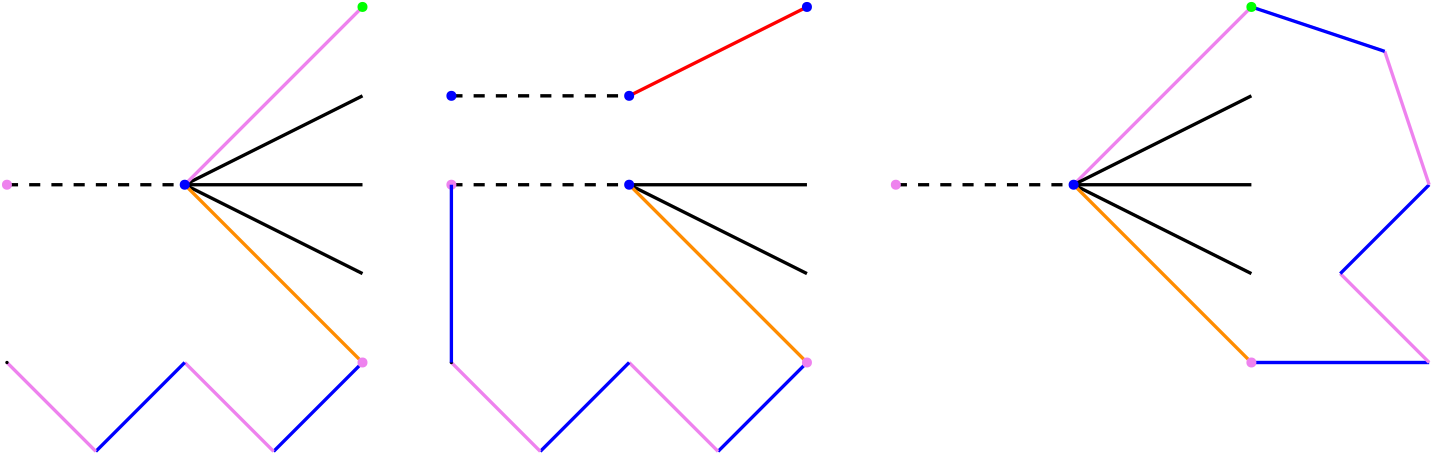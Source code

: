 <?xml version="1.0"?>
<!DOCTYPE ipe SYSTEM "ipe.dtd">
<ipe version="70005" creator="Ipe 7.1.2">
<info created="D:20120205182902" modified="D:20120205213956"/>
<ipestyle name="basic">
<symbol name="arrow/arc(spx)">
<path stroke="sym-stroke" fill="sym-stroke" pen="sym-pen">
0 0 m
-1 0.333 l
-1 -0.333 l
h
</path>
</symbol>
<symbol name="arrow/farc(spx)">
<path stroke="sym-stroke" fill="white" pen="sym-pen">
0 0 m
-1 0.333 l
-1 -0.333 l
h
</path>
</symbol>
<symbol name="mark/circle(sx)" transformations="translations">
<path fill="sym-stroke">
0.6 0 0 0.6 0 0 e
0.4 0 0 0.4 0 0 e
</path>
</symbol>
<symbol name="mark/disk(sx)" transformations="translations">
<path fill="sym-stroke">
0.6 0 0 0.6 0 0 e
</path>
</symbol>
<symbol name="mark/fdisk(sfx)" transformations="translations">
<group>
<path fill="sym-fill">
0.5 0 0 0.5 0 0 e
</path>
<path fill="sym-stroke" fillrule="eofill">
0.6 0 0 0.6 0 0 e
0.4 0 0 0.4 0 0 e
</path>
</group>
</symbol>
<symbol name="mark/box(sx)" transformations="translations">
<path fill="sym-stroke" fillrule="eofill">
-0.6 -0.6 m
0.6 -0.6 l
0.6 0.6 l
-0.6 0.6 l
h
-0.4 -0.4 m
0.4 -0.4 l
0.4 0.4 l
-0.4 0.4 l
h
</path>
</symbol>
<symbol name="mark/square(sx)" transformations="translations">
<path fill="sym-stroke">
-0.6 -0.6 m
0.6 -0.6 l
0.6 0.6 l
-0.6 0.6 l
h
</path>
</symbol>
<symbol name="mark/fsquare(sfx)" transformations="translations">
<group>
<path fill="sym-fill">
-0.5 -0.5 m
0.5 -0.5 l
0.5 0.5 l
-0.5 0.5 l
h
</path>
<path fill="sym-stroke" fillrule="eofill">
-0.6 -0.6 m
0.6 -0.6 l
0.6 0.6 l
-0.6 0.6 l
h
-0.4 -0.4 m
0.4 -0.4 l
0.4 0.4 l
-0.4 0.4 l
h
</path>
</group>
</symbol>
<symbol name="mark/cross(sx)" transformations="translations">
<group>
<path fill="sym-stroke">
-0.43 -0.57 m
0.57 0.43 l
0.43 0.57 l
-0.57 -0.43 l
h
</path>
<path fill="sym-stroke">
-0.43 0.57 m
0.57 -0.43 l
0.43 -0.57 l
-0.57 0.43 l
h
</path>
</group>
</symbol>
<symbol name="arrow/fnormal(spx)">
<path stroke="sym-stroke" fill="white" pen="sym-pen">
0 0 m
-1 0.333 l
-1 -0.333 l
h
</path>
</symbol>
<symbol name="arrow/pointed(spx)">
<path stroke="sym-stroke" fill="sym-stroke" pen="sym-pen">
0 0 m
-1 0.333 l
-0.8 0 l
-1 -0.333 l
h
</path>
</symbol>
<symbol name="arrow/fpointed(spx)">
<path stroke="sym-stroke" fill="white" pen="sym-pen">
0 0 m
-1 0.333 l
-0.8 0 l
-1 -0.333 l
h
</path>
</symbol>
<symbol name="arrow/linear(spx)">
<path stroke="sym-stroke" pen="sym-pen">
-1 0.333 m
0 0 l
-1 -0.333 l
</path>
</symbol>
<symbol name="arrow/fdouble(spx)">
<path stroke="sym-stroke" fill="white" pen="sym-pen">
0 0 m
-1 0.333 l
-1 -0.333 l
h
-1 0 m
-2 0.333 l
-2 -0.333 l
h
</path>
</symbol>
<symbol name="arrow/double(spx)">
<path stroke="sym-stroke" fill="sym-stroke" pen="sym-pen">
0 0 m
-1 0.333 l
-1 -0.333 l
h
-1 0 m
-2 0.333 l
-2 -0.333 l
h
</path>
</symbol>
<pen name="heavier" value="0.8"/>
<pen name="fat" value="1.2"/>
<pen name="ultrafat" value="2"/>
<symbolsize name="large" value="5"/>
<symbolsize name="small" value="2"/>
<symbolsize name="tiny" value="1.1"/>
<arrowsize name="large" value="10"/>
<arrowsize name="small" value="5"/>
<arrowsize name="tiny" value="3"/>
<color name="red" value="1 0 0"/>
<color name="green" value="0 1 0"/>
<color name="blue" value="0 0 1"/>
<color name="yellow" value="1 1 0"/>
<color name="orange" value="1 0.647 0"/>
<color name="gold" value="1 0.843 0"/>
<color name="purple" value="0.627 0.125 0.941"/>
<color name="gray" value="0.745"/>
<color name="brown" value="0.647 0.165 0.165"/>
<color name="navy" value="0 0 0.502"/>
<color name="pink" value="1 0.753 0.796"/>
<color name="seagreen" value="0.18 0.545 0.341"/>
<color name="turquoise" value="0.251 0.878 0.816"/>
<color name="violet" value="0.933 0.51 0.933"/>
<color name="darkblue" value="0 0 0.545"/>
<color name="darkcyan" value="0 0.545 0.545"/>
<color name="darkgray" value="0.663"/>
<color name="darkgreen" value="0 0.392 0"/>
<color name="darkmagenta" value="0.545 0 0.545"/>
<color name="darkorange" value="1 0.549 0"/>
<color name="darkred" value="0.545 0 0"/>
<color name="lightblue" value="0.678 0.847 0.902"/>
<color name="lightcyan" value="0.878 1 1"/>
<color name="lightgray" value="0.827"/>
<color name="lightgreen" value="0.565 0.933 0.565"/>
<color name="lightyellow" value="1 1 0.878"/>
<dashstyle name="dashed" value="[4] 0"/>
<dashstyle name="dotted" value="[1 3] 0"/>
<dashstyle name="dash dotted" value="[4 2 1 2] 0"/>
<dashstyle name="dash dot dotted" value="[4 2 1 2 1 2] 0"/>
<textsize name="large" value="\large"/>
<textsize name="Large" value="\Large"/>
<textsize name="LARGE" value="\LARGE"/>
<textsize name="huge" value="\huge"/>
<textsize name="Huge" value="\Huge"/>
<textsize name="small" value="\small"/>
<textsize name="footnote" value="\footnotesize"/>
<textsize name="tiny" value="\tiny"/>
<textstyle name="center" begin="\begin{center}" end="\end{center}"/>
<textstyle name="itemize" begin="\begin{itemize}" end="\end{itemize}"/>
<textstyle name="item" begin="\begin{itemize}\item{}" end="\end{itemize}"/>
<gridsize name="4 pts" value="4"/>
<gridsize name="8 pts (~3 mm)" value="8"/>
<gridsize name="16 pts (~6 mm)" value="16"/>
<gridsize name="32 pts (~12 mm)" value="32"/>
<gridsize name="10 pts (~3.5 mm)" value="10"/>
<gridsize name="20 pts (~7 mm)" value="20"/>
<gridsize name="14 pts (~5 mm)" value="14"/>
<gridsize name="28 pts (~10 mm)" value="28"/>
<gridsize name="56 pts (~20 mm)" value="56"/>
<anglesize name="90 deg" value="90"/>
<anglesize name="60 deg" value="60"/>
<anglesize name="45 deg" value="45"/>
<anglesize name="30 deg" value="30"/>
<anglesize name="22.5 deg" value="22.5"/>
<tiling name="falling" angle="-60" step="4" width="1"/>
<tiling name="rising" angle="30" step="4" width="1"/>
</ipestyle>
<page>
<layer name="alpha"/>
<view layers="alpha" active="alpha"/>
<path layer="alpha" matrix="1 0 0 1 144 16" stroke="black" dash="dashed" pen="fat">
64 704 m
128 704 l
</path>
<path matrix="1 0 0 1 144 16" stroke="red" pen="fat">
128 704 m
192 736 l
</path>
<path matrix="1 0 0 1 -208 -16" stroke="black" pen="fat">
320 704 m
384 736 l
</path>
<path matrix="1 0 0 1 -208 -16" stroke="black" pen="fat">
320 704 m
384 704 l
</path>
<path matrix="1 0 0 1 -208 -16" stroke="black" pen="fat">
320 704 m
384 672 l
</path>
<path matrix="1 0 0 1 -208 -16" stroke="darkorange" pen="fat">
320 704 m
384 640 l
</path>
<path matrix="1 0 0 1 -208 -16" stroke="blue" pen="fat">
384 640 m
352 608 l
</path>
<path matrix="1 0 0 1 -208 -16" stroke="violet" pen="fat">
352 608 m
320 640 l
</path>
<path matrix="1 0 0 1 -208 -16" stroke="blue" pen="fat">
320 640 m
288 608 l
288 608 l
</path>
<path matrix="1 0 0 1 -208 -16" stroke="violet" pen="fat">
288 608 m
256 640 l
</path>
<path matrix="1 0 0 1 -208 -16" stroke="black" pen="fat" cap="1">
256 640 m
256 640 l
</path>
<path matrix="1 0 0 1 -48 -16" stroke="black" pen="fat">
320 704 m
384 704 l
</path>
<path matrix="1 0 0 1 -48 -16" stroke="black" pen="fat">
320 704 m
384 672 l
</path>
<path matrix="1 0 0 1 -48 -16" stroke="darkorange" pen="fat">
320 704 m
384 640 l
</path>
<path matrix="1 0 0 1 -48 -16" stroke="blue" pen="fat">
384 640 m
352 608 l
</path>
<path matrix="1 0 0 1 -48 -16" stroke="violet" pen="fat">
352 608 m
320 640 l
</path>
<path matrix="1 0 0 1 -48 -16" stroke="blue" pen="fat">
320 640 m
288 608 l
288 608 l
</path>
<path matrix="1 0 0 1 -48 -16" stroke="violet" pen="fat">
288 608 m
256 640 l
</path>
<path matrix="1 0 0 1 -48 -16" stroke="black" pen="fat" cap="1">
256 640 m
256 640 l
</path>
<path matrix="1 0 0 1 112 176" stroke="black" dash="dashed" pen="fat">
256 512 m
320 512 l
320 512 l
</path>
<path matrix="1 0 0 1 112 176" stroke="violet" pen="fat">
320 512 m
384 576 l
</path>
<path matrix="1 0 0 1 112 176" stroke="black" pen="fat">
320 512 m
384 544 l
</path>
<path matrix="1 0 0 1 112 176" stroke="black" pen="fat">
320 512 m
384 512 l
</path>
<path matrix="1 0 0 1 112 176" stroke="black" pen="fat">
320 512 m
384 480 l
</path>
<path matrix="1 0 0 1 112 176" stroke="darkorange" pen="fat">
320 512 m
384 448 l
</path>
<path matrix="1 0 0 1 112 176" stroke="blue" pen="fat">
384 448 m
448 448 l
</path>
<path matrix="1 0 0 1 112 176" stroke="violet" pen="fat">
448 448 m
416 480 l
</path>
<path matrix="1 0 0 1 112 176" stroke="blue" pen="fat">
416 480 m
448 512 l
</path>
<use matrix="1 0 0 1 144 16" name="mark/disk(sx)" pos="64 704" size="normal" stroke="blue"/>
<use matrix="1 0 0 1 144 16" name="mark/disk(sx)" pos="128 704" size="normal" stroke="blue"/>
<use matrix="1 0 0 1 144 16" name="mark/disk(sx)" pos="192 736" size="normal" stroke="blue"/>
<path matrix="1 0 0 1 -208 -16" stroke="black" dash="dashed" pen="fat">
256 704 m
320 704 l
</path>
<path matrix="1 0 0 1 -208 -16" stroke="violet" pen="fat">
320 704 m
384 768 l
</path>
<use matrix="1 0 0 1 -208 -16" name="mark/disk(sx)" pos="256 704" size="normal" stroke="violet"/>
<use matrix="1 0 0 1 -208 -16" name="mark/disk(sx)" pos="384 640" size="normal" stroke="violet"/>
<use matrix="1 0 0 1 -208 -16" name="mark/disk(sx)" pos="320 704" size="normal" stroke="blue"/>
<use matrix="1 0 0 1 -208 -16" name="mark/disk(sx)" pos="384 768" size="normal" stroke="green"/>
<path matrix="1 0 0 1 144 176" stroke="black" dash="dashed" pen="fat">
64 512 m
128 512 l
</path>
<use matrix="1 0 0 1 144 176" name="mark/disk(sx)" pos="192 448" size="normal" stroke="violet"/>
<use matrix="1 0 0 1 144 176" name="mark/disk(sx)" pos="64 512" size="normal" stroke="violet"/>
<use matrix="1 0 0 1 144 176" name="mark/disk(sx)" pos="128 512" size="normal" stroke="blue"/>
<path matrix="1 0 0 1 144 176" stroke="blue" pen="fat">
64 448 m
64 512 l
</path>
<use matrix="1 0 0 1 112 176" name="mark/disk(sx)" pos="320 512" size="normal" stroke="blue"/>
<use matrix="1 0 0 1 112 176" name="mark/disk(sx)" pos="256 512" size="normal" stroke="violet"/>
<use matrix="1 0 0 1 112 176" name="mark/disk(sx)" pos="384 448" size="normal" stroke="violet"/>
<path matrix="1 0 0 1 112 176" stroke="violet" pen="fat">
448 512 m
432 560 l
</path>
<path matrix="1 0 0 1 112 176" stroke="blue" pen="fat">
432 560 m
384 576 l
</path>
<use matrix="1 0 0 1 112 176" name="mark/disk(sx)" pos="384 576" size="normal" stroke="green"/>
</page>
</ipe>
